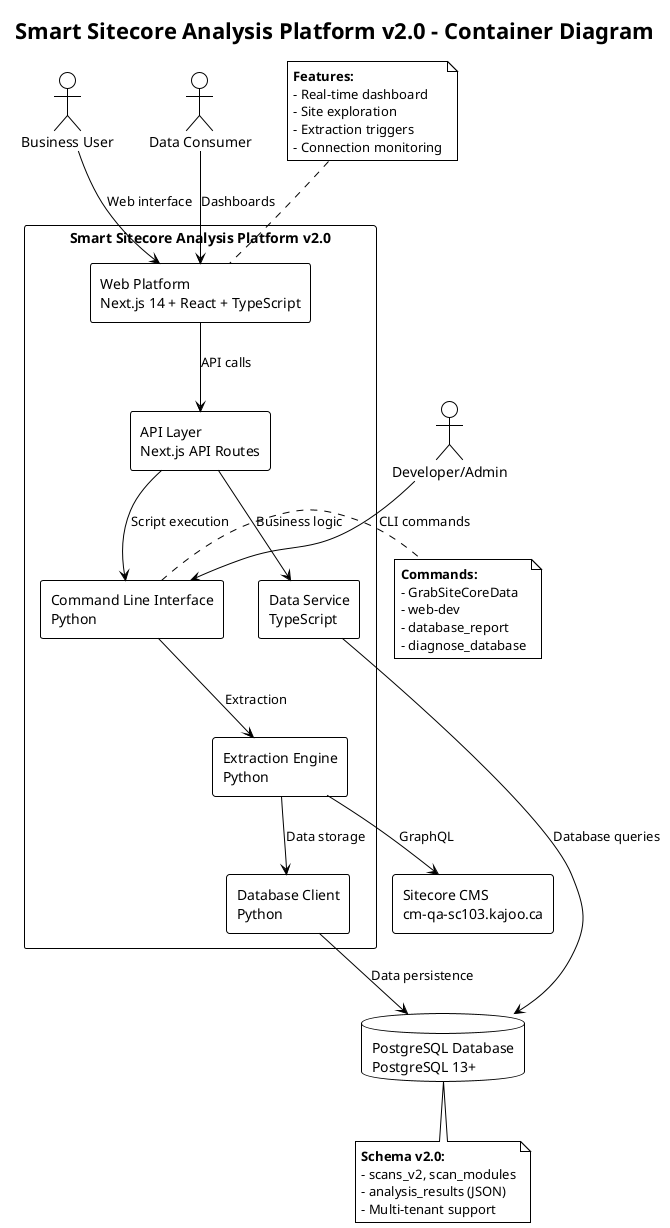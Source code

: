 @startuml Smart Sitecore Analysis - C4 Container (Simple)
!theme plain
title Smart Sitecore Analysis Platform v2.0 - Container Diagram

actor "Developer/Admin" as developer
actor "Business User" as business_user
actor "Data Consumer" as data_consumer

rectangle "Smart Sitecore Analysis Platform v2.0" {
    rectangle "Command Line Interface\nPython" as cli_interface
    rectangle "Extraction Engine\nPython" as extraction_engine
    rectangle "Web Platform\nNext.js 14 + React + TypeScript" as web_platform
    rectangle "API Layer\nNext.js API Routes" as api_layer
    rectangle "Database Client\nPython" as database_client
    rectangle "Data Service\nTypeScript" as data_service
}

rectangle "Sitecore CMS\ncm-qa-sc103.kajoo.ca" as sitecore_cms
database "PostgreSQL Database\nPostgreSQL 13+" as postgresql_db

' User interactions
developer --> cli_interface : "CLI commands"
business_user --> web_platform : "Web interface"
data_consumer --> web_platform : "Dashboards"

' Internal relationships
cli_interface --> extraction_engine : "Extraction"
extraction_engine --> database_client : "Data storage"
web_platform --> api_layer : "API calls"
api_layer --> data_service : "Business logic"
data_service --> postgresql_db : "Database queries"
api_layer --> cli_interface : "Script execution"

' External connections
extraction_engine --> sitecore_cms : "GraphQL"
database_client --> postgresql_db : "Data persistence"

note right of cli_interface
  **Commands:**
  - GrabSiteCoreData
  - web-dev
  - database_report
  - diagnose_database
end note

note top of web_platform
  **Features:**
  - Real-time dashboard
  - Site exploration
  - Extraction triggers
  - Connection monitoring
end note

note bottom of postgresql_db
  **Schema v2.0:**
  - scans_v2, scan_modules
  - analysis_results (JSON)
  - Multi-tenant support
end note

@enduml